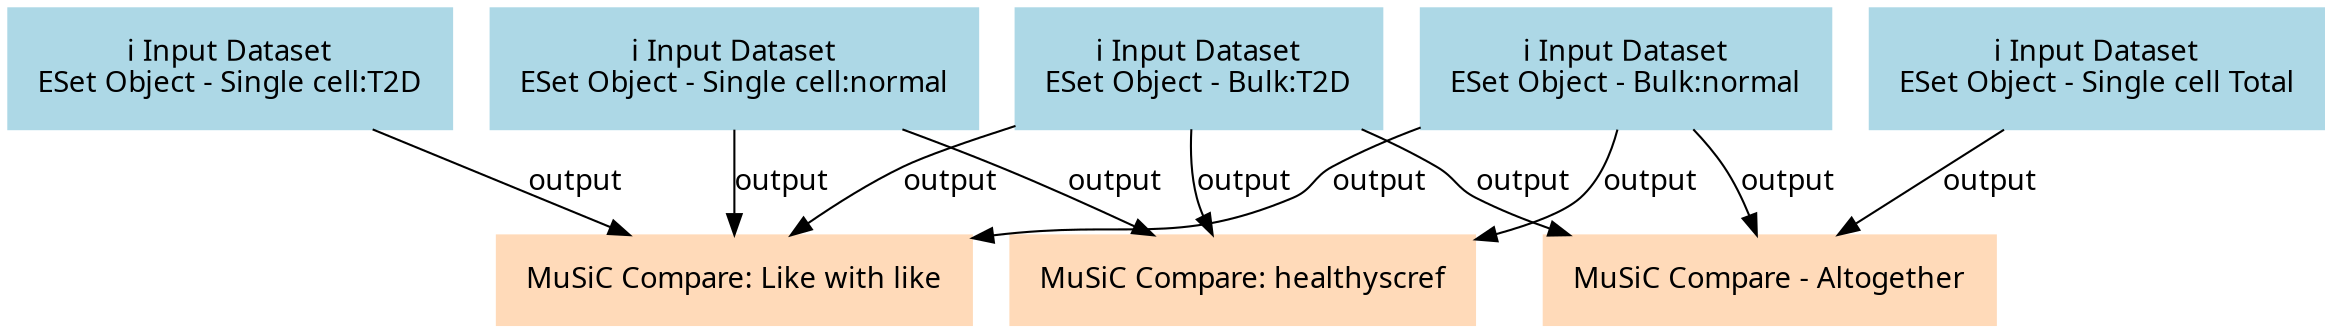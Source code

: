 digraph main {
  node [fontname="Atkinson Hyperlegible", shape=box, color=white,style=filled,color=peachpuff,margin="0.2,0.2"];
  edge [fontname="Atkinson Hyperlegible"];
  0[color=lightblue,label="ℹ️ Input Dataset\nESet Object - Single cell:T2D"]
  1[color=lightblue,label="ℹ️ Input Dataset\nESet Object - Single cell:normal"]
  2[color=lightblue,label="ℹ️ Input Dataset\nESet Object - Bulk:normal"]
  3[color=lightblue,label="ℹ️ Input Dataset\nESet Object - Bulk:T2D"]
  4[color=lightblue,label="ℹ️ Input Dataset\nESet Object - Single cell Total"]
  5[label="MuSiC Compare: Like with like"]
  2 -> 5 [label="output"]
  1 -> 5 [label="output"]
  3 -> 5 [label="output"]
  0 -> 5 [label="output"]
  6[label="MuSiC Compare: healthyscref"]
  2 -> 6 [label="output"]
  3 -> 6 [label="output"]
  1 -> 6 [label="output"]
  7[label="MuSiC Compare - Altogether"]
  2 -> 7 [label="output"]
  3 -> 7 [label="output"]
  4 -> 7 [label="output"]
}